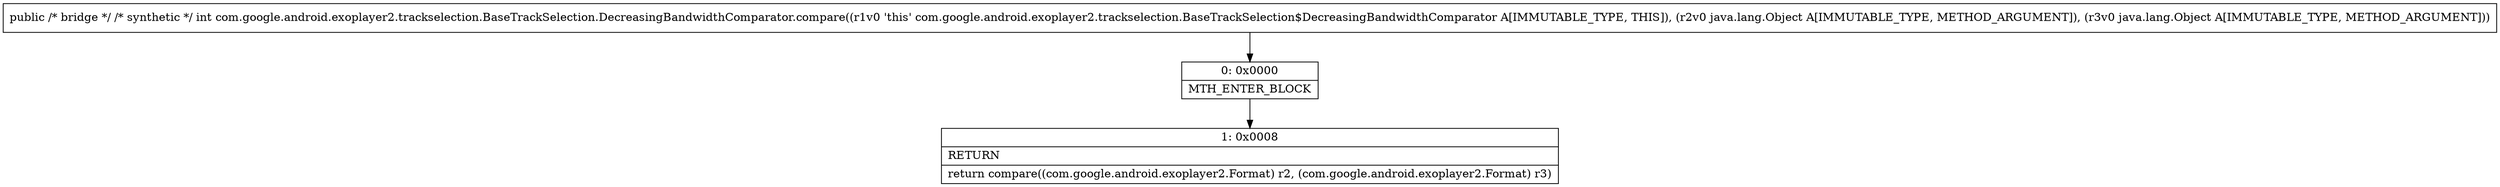 digraph "CFG forcom.google.android.exoplayer2.trackselection.BaseTrackSelection.DecreasingBandwidthComparator.compare(Ljava\/lang\/Object;Ljava\/lang\/Object;)I" {
Node_0 [shape=record,label="{0\:\ 0x0000|MTH_ENTER_BLOCK\l}"];
Node_1 [shape=record,label="{1\:\ 0x0008|RETURN\l|return compare((com.google.android.exoplayer2.Format) r2, (com.google.android.exoplayer2.Format) r3)\l}"];
MethodNode[shape=record,label="{public \/* bridge *\/ \/* synthetic *\/ int com.google.android.exoplayer2.trackselection.BaseTrackSelection.DecreasingBandwidthComparator.compare((r1v0 'this' com.google.android.exoplayer2.trackselection.BaseTrackSelection$DecreasingBandwidthComparator A[IMMUTABLE_TYPE, THIS]), (r2v0 java.lang.Object A[IMMUTABLE_TYPE, METHOD_ARGUMENT]), (r3v0 java.lang.Object A[IMMUTABLE_TYPE, METHOD_ARGUMENT])) }"];
MethodNode -> Node_0;
Node_0 -> Node_1;
}


